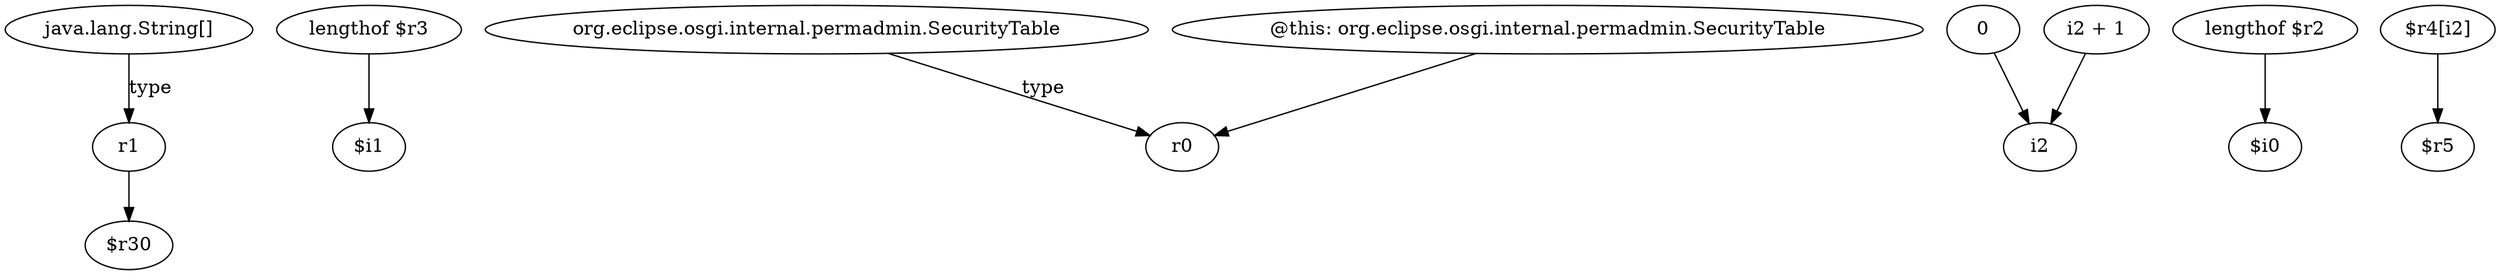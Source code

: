 digraph g {
0[label="java.lang.String[]"]
1[label="r1"]
0->1[label="type"]
2[label="lengthof $r3"]
3[label="$i1"]
2->3[label=""]
4[label="org.eclipse.osgi.internal.permadmin.SecurityTable"]
5[label="r0"]
4->5[label="type"]
6[label="$r30"]
1->6[label=""]
7[label="0"]
8[label="i2"]
7->8[label=""]
9[label="lengthof $r2"]
10[label="$i0"]
9->10[label=""]
11[label="$r4[i2]"]
12[label="$r5"]
11->12[label=""]
13[label="i2 + 1"]
13->8[label=""]
14[label="@this: org.eclipse.osgi.internal.permadmin.SecurityTable"]
14->5[label=""]
}